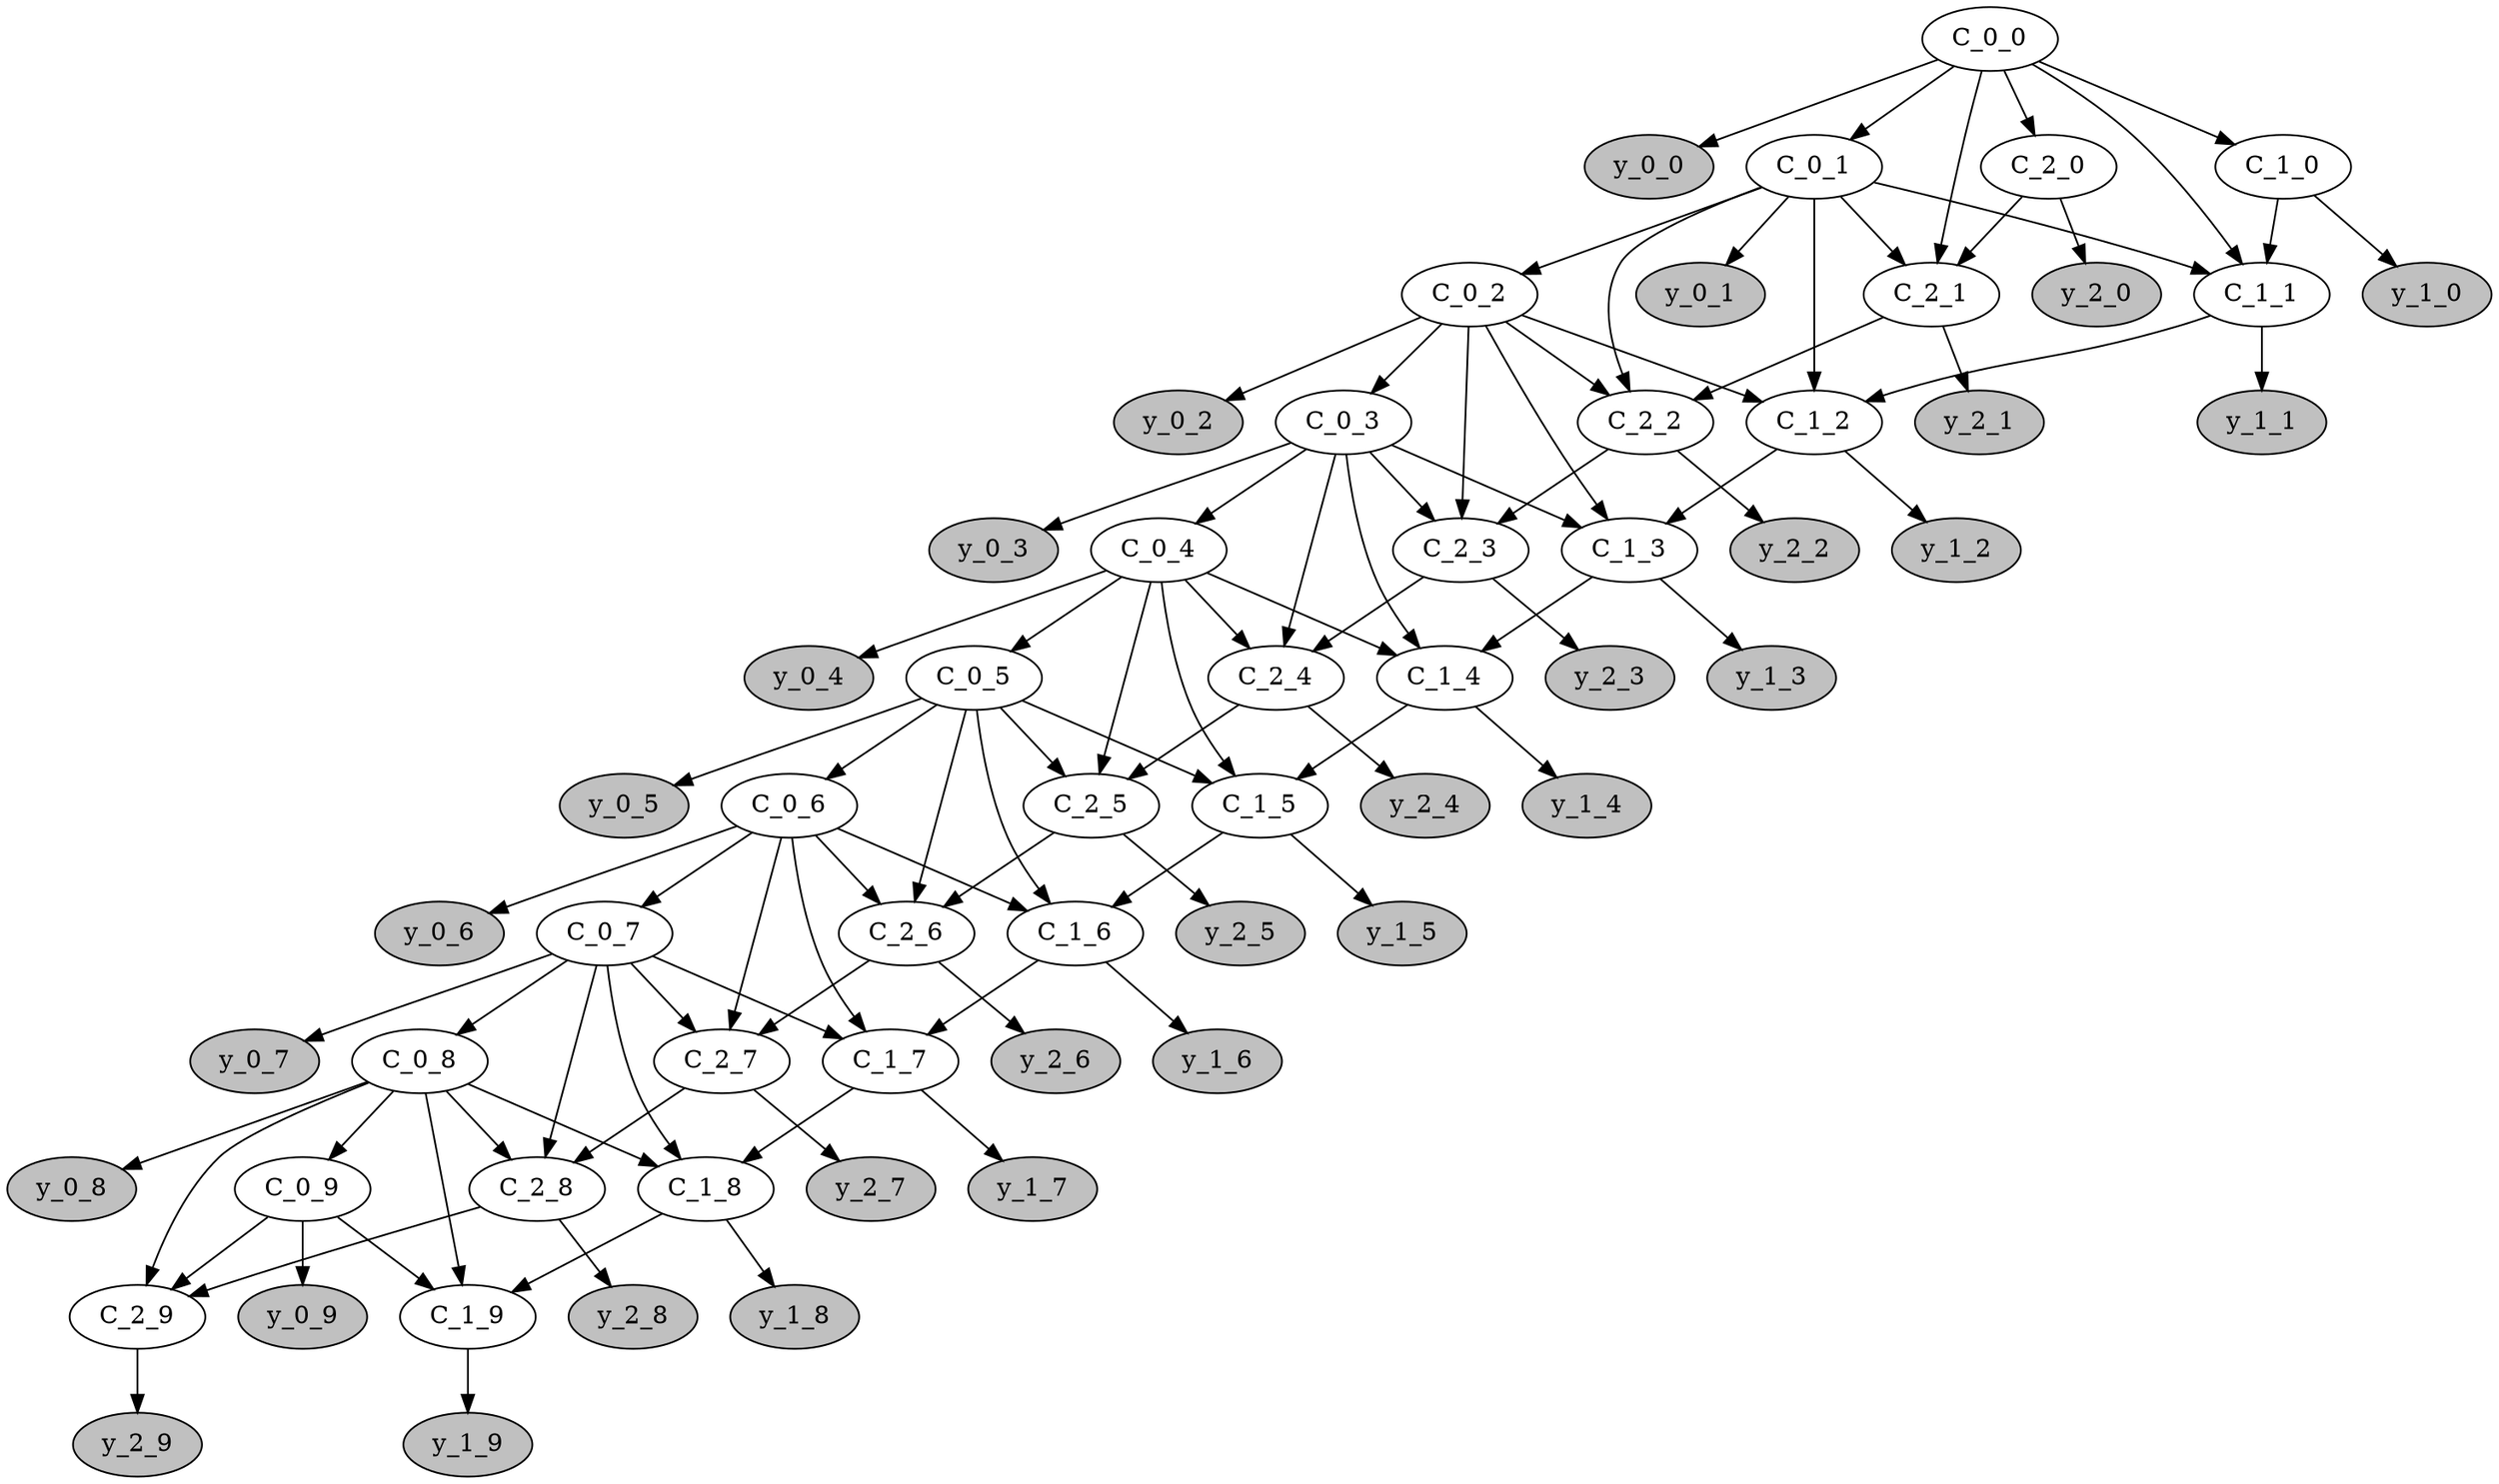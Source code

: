digraph {
	C_0_0 [label=C_0_0 fillcolor=white shape=ellipse style=filled]
	y_0_0 [label=y_0_0 fillcolor=grey shape=ellipse style=filled]
	C_0_1 [label=C_0_1 fillcolor=white shape=ellipse style=filled]
	y_0_1 [label=y_0_1 fillcolor=grey shape=ellipse style=filled]
	C_0_2 [label=C_0_2 fillcolor=white shape=ellipse style=filled]
	y_0_2 [label=y_0_2 fillcolor=grey shape=ellipse style=filled]
	C_0_3 [label=C_0_3 fillcolor=white shape=ellipse style=filled]
	y_0_3 [label=y_0_3 fillcolor=grey shape=ellipse style=filled]
	C_0_4 [label=C_0_4 fillcolor=white shape=ellipse style=filled]
	y_0_4 [label=y_0_4 fillcolor=grey shape=ellipse style=filled]
	C_0_5 [label=C_0_5 fillcolor=white shape=ellipse style=filled]
	y_0_5 [label=y_0_5 fillcolor=grey shape=ellipse style=filled]
	C_0_6 [label=C_0_6 fillcolor=white shape=ellipse style=filled]
	y_0_6 [label=y_0_6 fillcolor=grey shape=ellipse style=filled]
	C_0_7 [label=C_0_7 fillcolor=white shape=ellipse style=filled]
	y_0_7 [label=y_0_7 fillcolor=grey shape=ellipse style=filled]
	C_0_8 [label=C_0_8 fillcolor=white shape=ellipse style=filled]
	y_0_8 [label=y_0_8 fillcolor=grey shape=ellipse style=filled]
	C_0_9 [label=C_0_9 fillcolor=white shape=ellipse style=filled]
	y_0_9 [label=y_0_9 fillcolor=grey shape=ellipse style=filled]
	C_1_0 [label=C_1_0 fillcolor=white shape=ellipse style=filled]
	y_1_0 [label=y_1_0 fillcolor=grey shape=ellipse style=filled]
	C_1_1 [label=C_1_1 fillcolor=white shape=ellipse style=filled]
	y_1_1 [label=y_1_1 fillcolor=grey shape=ellipse style=filled]
	C_1_2 [label=C_1_2 fillcolor=white shape=ellipse style=filled]
	y_1_2 [label=y_1_2 fillcolor=grey shape=ellipse style=filled]
	C_1_3 [label=C_1_3 fillcolor=white shape=ellipse style=filled]
	y_1_3 [label=y_1_3 fillcolor=grey shape=ellipse style=filled]
	C_1_4 [label=C_1_4 fillcolor=white shape=ellipse style=filled]
	y_1_4 [label=y_1_4 fillcolor=grey shape=ellipse style=filled]
	C_1_5 [label=C_1_5 fillcolor=white shape=ellipse style=filled]
	y_1_5 [label=y_1_5 fillcolor=grey shape=ellipse style=filled]
	C_1_6 [label=C_1_6 fillcolor=white shape=ellipse style=filled]
	y_1_6 [label=y_1_6 fillcolor=grey shape=ellipse style=filled]
	C_1_7 [label=C_1_7 fillcolor=white shape=ellipse style=filled]
	y_1_7 [label=y_1_7 fillcolor=grey shape=ellipse style=filled]
	C_1_8 [label=C_1_8 fillcolor=white shape=ellipse style=filled]
	y_1_8 [label=y_1_8 fillcolor=grey shape=ellipse style=filled]
	C_1_9 [label=C_1_9 fillcolor=white shape=ellipse style=filled]
	y_1_9 [label=y_1_9 fillcolor=grey shape=ellipse style=filled]
	C_2_0 [label=C_2_0 fillcolor=white shape=ellipse style=filled]
	y_2_0 [label=y_2_0 fillcolor=grey shape=ellipse style=filled]
	C_2_1 [label=C_2_1 fillcolor=white shape=ellipse style=filled]
	y_2_1 [label=y_2_1 fillcolor=grey shape=ellipse style=filled]
	C_2_2 [label=C_2_2 fillcolor=white shape=ellipse style=filled]
	y_2_2 [label=y_2_2 fillcolor=grey shape=ellipse style=filled]
	C_2_3 [label=C_2_3 fillcolor=white shape=ellipse style=filled]
	y_2_3 [label=y_2_3 fillcolor=grey shape=ellipse style=filled]
	C_2_4 [label=C_2_4 fillcolor=white shape=ellipse style=filled]
	y_2_4 [label=y_2_4 fillcolor=grey shape=ellipse style=filled]
	C_2_5 [label=C_2_5 fillcolor=white shape=ellipse style=filled]
	y_2_5 [label=y_2_5 fillcolor=grey shape=ellipse style=filled]
	C_2_6 [label=C_2_6 fillcolor=white shape=ellipse style=filled]
	y_2_6 [label=y_2_6 fillcolor=grey shape=ellipse style=filled]
	C_2_7 [label=C_2_7 fillcolor=white shape=ellipse style=filled]
	y_2_7 [label=y_2_7 fillcolor=grey shape=ellipse style=filled]
	C_2_8 [label=C_2_8 fillcolor=white shape=ellipse style=filled]
	y_2_8 [label=y_2_8 fillcolor=grey shape=ellipse style=filled]
	C_2_9 [label=C_2_9 fillcolor=white shape=ellipse style=filled]
	y_2_9 [label=y_2_9 fillcolor=grey shape=ellipse style=filled]
	C_0_0 -> y_0_0
	C_0_0 -> C_0_1
	C_0_1 -> y_0_1
	C_0_1 -> C_0_2
	C_0_2 -> y_0_2
	C_0_2 -> C_0_3
	C_0_3 -> y_0_3
	C_0_3 -> C_0_4
	C_0_4 -> y_0_4
	C_0_4 -> C_0_5
	C_0_5 -> y_0_5
	C_0_5 -> C_0_6
	C_0_6 -> y_0_6
	C_0_6 -> C_0_7
	C_0_7 -> y_0_7
	C_0_7 -> C_0_8
	C_0_8 -> y_0_8
	C_0_8 -> C_0_9
	C_0_9 -> y_0_9
	C_0_0 -> C_1_0
	C_1_0 -> y_1_0
	C_0_1 -> C_1_1
	C_1_0 -> C_1_1
	C_0_0 -> C_1_1
	C_1_1 -> y_1_1
	C_0_1 -> C_1_2
	C_0_2 -> C_1_2
	C_1_1 -> C_1_2
	C_1_2 -> y_1_2
	C_0_2 -> C_1_3
	C_0_3 -> C_1_3
	C_1_2 -> C_1_3
	C_1_3 -> y_1_3
	C_0_3 -> C_1_4
	C_1_3 -> C_1_4
	C_0_4 -> C_1_4
	C_1_4 -> y_1_4
	C_0_5 -> C_1_5
	C_1_4 -> C_1_5
	C_0_4 -> C_1_5
	C_1_5 -> y_1_5
	C_0_5 -> C_1_6
	C_1_5 -> C_1_6
	C_0_6 -> C_1_6
	C_1_6 -> y_1_6
	C_0_7 -> C_1_7
	C_1_6 -> C_1_7
	C_0_6 -> C_1_7
	C_1_7 -> y_1_7
	C_0_8 -> C_1_8
	C_1_7 -> C_1_8
	C_0_7 -> C_1_8
	C_1_8 -> y_1_8
	C_0_9 -> C_1_9
	C_1_8 -> C_1_9
	C_0_8 -> C_1_9
	C_1_9 -> y_1_9
	C_0_0 -> C_2_0
	C_2_0 -> y_2_0
	C_2_0 -> C_2_1
	C_0_1 -> C_2_1
	C_0_0 -> C_2_1
	C_2_1 -> y_2_1
	C_0_1 -> C_2_2
	C_2_1 -> C_2_2
	C_0_2 -> C_2_2
	C_2_2 -> y_2_2
	C_0_2 -> C_2_3
	C_0_3 -> C_2_3
	C_2_2 -> C_2_3
	C_2_3 -> y_2_3
	C_0_3 -> C_2_4
	C_2_3 -> C_2_4
	C_0_4 -> C_2_4
	C_2_4 -> y_2_4
	C_0_5 -> C_2_5
	C_0_4 -> C_2_5
	C_2_4 -> C_2_5
	C_2_5 -> y_2_5
	C_0_5 -> C_2_6
	C_2_5 -> C_2_6
	C_0_6 -> C_2_6
	C_2_6 -> y_2_6
	C_0_7 -> C_2_7
	C_2_6 -> C_2_7
	C_0_6 -> C_2_7
	C_2_7 -> y_2_7
	C_2_7 -> C_2_8
	C_0_8 -> C_2_8
	C_0_7 -> C_2_8
	C_2_8 -> y_2_8
	C_0_9 -> C_2_9
	C_0_8 -> C_2_9
	C_2_8 -> C_2_9
	C_2_9 -> y_2_9
}
